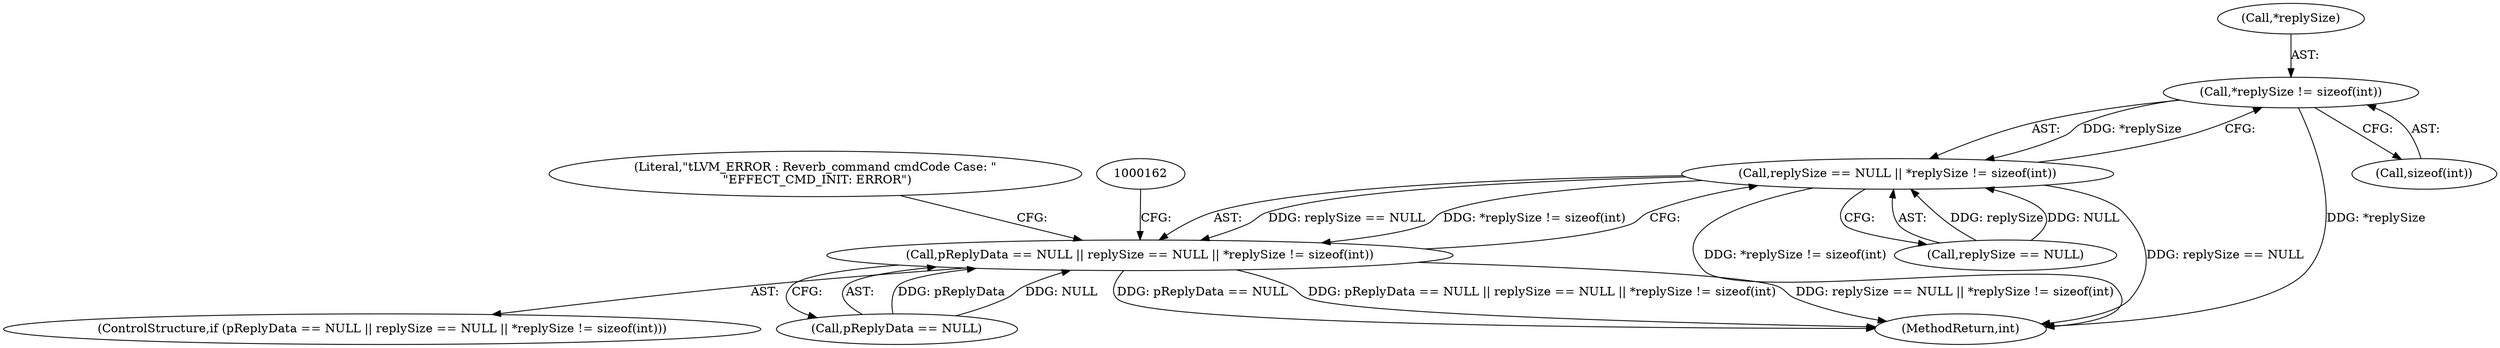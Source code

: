 digraph "0_Android_f490fc335772a9b14e78997486f4a572b0594c04_0@pointer" {
"1000148" [label="(Call,*replySize != sizeof(int))"];
"1000144" [label="(Call,replySize == NULL || *replySize != sizeof(int))"];
"1000140" [label="(Call,pReplyData == NULL || replySize == NULL || *replySize != sizeof(int))"];
"1000144" [label="(Call,replySize == NULL || *replySize != sizeof(int))"];
"1000141" [label="(Call,pReplyData == NULL)"];
"1000149" [label="(Call,*replySize)"];
"1000155" [label="(Literal,\"\tLVM_ERROR : Reverb_command cmdCode Case: \"\n \"EFFECT_CMD_INIT: ERROR\")"];
"1000148" [label="(Call,*replySize != sizeof(int))"];
"1000139" [label="(ControlStructure,if (pReplyData == NULL || replySize == NULL || *replySize != sizeof(int)))"];
"1000145" [label="(Call,replySize == NULL)"];
"1000140" [label="(Call,pReplyData == NULL || replySize == NULL || *replySize != sizeof(int))"];
"1000685" [label="(MethodReturn,int)"];
"1000151" [label="(Call,sizeof(int))"];
"1000148" -> "1000144"  [label="AST: "];
"1000148" -> "1000151"  [label="CFG: "];
"1000149" -> "1000148"  [label="AST: "];
"1000151" -> "1000148"  [label="AST: "];
"1000144" -> "1000148"  [label="CFG: "];
"1000148" -> "1000685"  [label="DDG: *replySize"];
"1000148" -> "1000144"  [label="DDG: *replySize"];
"1000144" -> "1000140"  [label="AST: "];
"1000144" -> "1000145"  [label="CFG: "];
"1000145" -> "1000144"  [label="AST: "];
"1000140" -> "1000144"  [label="CFG: "];
"1000144" -> "1000685"  [label="DDG: *replySize != sizeof(int)"];
"1000144" -> "1000685"  [label="DDG: replySize == NULL"];
"1000144" -> "1000140"  [label="DDG: replySize == NULL"];
"1000144" -> "1000140"  [label="DDG: *replySize != sizeof(int)"];
"1000145" -> "1000144"  [label="DDG: replySize"];
"1000145" -> "1000144"  [label="DDG: NULL"];
"1000140" -> "1000139"  [label="AST: "];
"1000140" -> "1000141"  [label="CFG: "];
"1000141" -> "1000140"  [label="AST: "];
"1000155" -> "1000140"  [label="CFG: "];
"1000162" -> "1000140"  [label="CFG: "];
"1000140" -> "1000685"  [label="DDG: pReplyData == NULL"];
"1000140" -> "1000685"  [label="DDG: pReplyData == NULL || replySize == NULL || *replySize != sizeof(int)"];
"1000140" -> "1000685"  [label="DDG: replySize == NULL || *replySize != sizeof(int)"];
"1000141" -> "1000140"  [label="DDG: pReplyData"];
"1000141" -> "1000140"  [label="DDG: NULL"];
}
